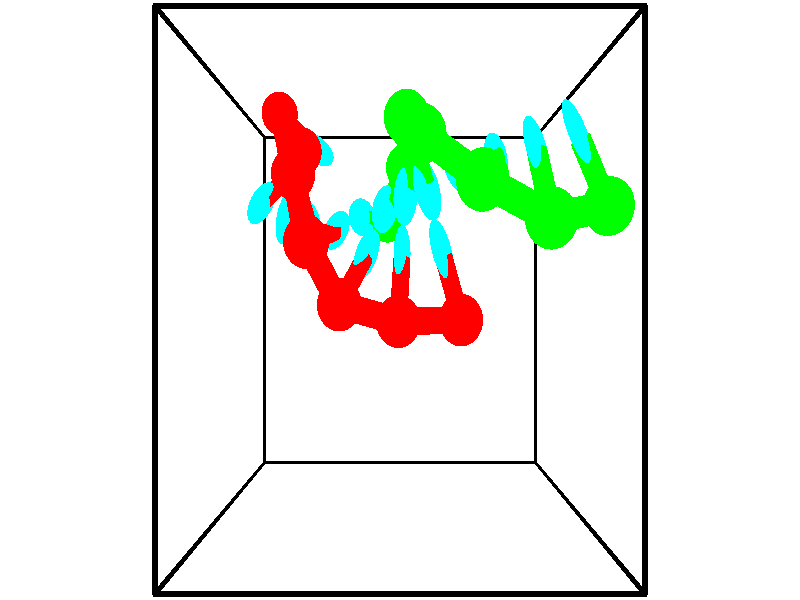 // switches for output
#declare DRAW_BASES = 1; // possible values are 0, 1; only relevant for DNA ribbons
#declare DRAW_BASES_TYPE = 3; // possible values are 1, 2, 3; only relevant for DNA ribbons
#declare DRAW_FOG = 0; // set to 1 to enable fog

#include "colors.inc"

#include "transforms.inc"
background { rgb <1, 1, 1>}

#default {
   normal{
       ripples 0.25
       frequency 0.20
       turbulence 0.2
       lambda 5
   }
	finish {
		phong 0.1
		phong_size 40.
	}
}

// original window dimensions: 1024x640


// camera settings

camera {
	sky <-0, 1, 0>
	up <-0, 1, 0>
	right 1.6 * <1, 0, 0>
	location <2.5, 2.5, 11.1562>
	look_at <2.5, 2.5, 2.5>
	direction <0, 0, -8.6562>
	angle 67.0682
}


# declare cpy_camera_pos = <2.5, 2.5, 11.1562>;
# if (DRAW_FOG = 1)
fog {
	fog_type 2
	up vnormalize(cpy_camera_pos)
	color rgbt<1,1,1,0.3>
	distance 1e-5
	fog_alt 3e-3
	fog_offset 4
}
# end


// LIGHTS

# declare lum = 6;
global_settings {
	ambient_light rgb lum * <0.05, 0.05, 0.05>
	max_trace_level 15
}# declare cpy_direct_light_amount = 0.25;
light_source
{	1000 * <-1, -1, 1>,
	rgb lum * cpy_direct_light_amount
	parallel
}

light_source
{	1000 * <1, 1, -1>,
	rgb lum * cpy_direct_light_amount
	parallel
}

// strand 0

// nucleotide -1

// particle -1
sphere {
	<0.805343, 4.688679, 2.645892> 0.250000
	pigment { color rgbt <1,0,0,0> }
	no_shadow
}
cylinder {
	<1.066669, 4.496277, 2.412033>,  <1.223465, 4.380836, 2.271718>, 0.100000
	pigment { color rgbt <1,0,0,0> }
	no_shadow
}
cylinder {
	<1.066669, 4.496277, 2.412033>,  <0.805343, 4.688679, 2.645892>, 0.100000
	pigment { color rgbt <1,0,0,0> }
	no_shadow
}

// particle -1
sphere {
	<1.066669, 4.496277, 2.412033> 0.100000
	pigment { color rgbt <1,0,0,0> }
	no_shadow
}
sphere {
	0, 1
	scale<0.080000,0.200000,0.300000>
	matrix <-0.094585, -0.818040, 0.567331,
		-0.751154, -0.315347, -0.579934,
		0.653315, -0.481006, -0.584647,
		1.262664, 4.351975, 2.236639>
	pigment { color rgbt <0,1,1,0> }
	no_shadow
}
cylinder {
	<1.017511, 3.934802, 2.928339>,  <0.805343, 4.688679, 2.645892>, 0.130000
	pigment { color rgbt <1,0,0,0> }
	no_shadow
}

// nucleotide -1

// particle -1
sphere {
	<1.017511, 3.934802, 2.928339> 0.250000
	pigment { color rgbt <1,0,0,0> }
	no_shadow
}
cylinder {
	<0.855419, 3.706291, 3.213837>,  <0.758164, 3.569185, 3.385136>, 0.100000
	pigment { color rgbt <1,0,0,0> }
	no_shadow
}
cylinder {
	<0.855419, 3.706291, 3.213837>,  <1.017511, 3.934802, 2.928339>, 0.100000
	pigment { color rgbt <1,0,0,0> }
	no_shadow
}

// particle -1
sphere {
	<0.855419, 3.706291, 3.213837> 0.100000
	pigment { color rgbt <1,0,0,0> }
	no_shadow
}
sphere {
	0, 1
	scale<0.080000,0.200000,0.300000>
	matrix <0.912088, -0.305856, 0.273033,
		0.062326, 0.761640, 0.644996,
		-0.405229, -0.571276, 0.713745,
		0.733850, 3.534908, 3.427960>
	pigment { color rgbt <0,1,1,0> }
	no_shadow
}
cylinder {
	<1.270616, 4.041765, 3.627183>,  <1.017511, 3.934802, 2.928339>, 0.130000
	pigment { color rgbt <1,0,0,0> }
	no_shadow
}

// nucleotide -1

// particle -1
sphere {
	<1.270616, 4.041765, 3.627183> 0.250000
	pigment { color rgbt <1,0,0,0> }
	no_shadow
}
cylinder {
	<1.162540, 3.660927, 3.569893>,  <1.097695, 3.432424, 3.535519>, 0.100000
	pigment { color rgbt <1,0,0,0> }
	no_shadow
}
cylinder {
	<1.162540, 3.660927, 3.569893>,  <1.270616, 4.041765, 3.627183>, 0.100000
	pigment { color rgbt <1,0,0,0> }
	no_shadow
}

// particle -1
sphere {
	<1.162540, 3.660927, 3.569893> 0.100000
	pigment { color rgbt <1,0,0,0> }
	no_shadow
}
sphere {
	0, 1
	scale<0.080000,0.200000,0.300000>
	matrix <0.865132, -0.305363, 0.397869,
		-0.422545, -0.016409, 0.906194,
		-0.270189, -0.952095, -0.143225,
		1.081484, 3.375299, 3.526925>
	pigment { color rgbt <0,1,1,0> }
	no_shadow
}
cylinder {
	<1.270791, 3.707097, 4.214669>,  <1.270616, 4.041765, 3.627183>, 0.130000
	pigment { color rgbt <1,0,0,0> }
	no_shadow
}

// nucleotide -1

// particle -1
sphere {
	<1.270791, 3.707097, 4.214669> 0.250000
	pigment { color rgbt <1,0,0,0> }
	no_shadow
}
cylinder {
	<1.334728, 3.445656, 3.918762>,  <1.373091, 3.288791, 3.741218>, 0.100000
	pigment { color rgbt <1,0,0,0> }
	no_shadow
}
cylinder {
	<1.334728, 3.445656, 3.918762>,  <1.270791, 3.707097, 4.214669>, 0.100000
	pigment { color rgbt <1,0,0,0> }
	no_shadow
}

// particle -1
sphere {
	<1.334728, 3.445656, 3.918762> 0.100000
	pigment { color rgbt <1,0,0,0> }
	no_shadow
}
sphere {
	0, 1
	scale<0.080000,0.200000,0.300000>
	matrix <0.894923, -0.220326, 0.388031,
		-0.416608, -0.724059, 0.549706,
		0.159843, -0.653602, -0.739767,
		1.382681, 3.249575, 3.696832>
	pigment { color rgbt <0,1,1,0> }
	no_shadow
}
cylinder {
	<1.468111, 3.034453, 4.515043>,  <1.270791, 3.707097, 4.214669>, 0.130000
	pigment { color rgbt <1,0,0,0> }
	no_shadow
}

// nucleotide -1

// particle -1
sphere {
	<1.468111, 3.034453, 4.515043> 0.250000
	pigment { color rgbt <1,0,0,0> }
	no_shadow
}
cylinder {
	<1.620365, 3.128593, 4.157333>,  <1.711718, 3.185078, 3.942708>, 0.100000
	pigment { color rgbt <1,0,0,0> }
	no_shadow
}
cylinder {
	<1.620365, 3.128593, 4.157333>,  <1.468111, 3.034453, 4.515043>, 0.100000
	pigment { color rgbt <1,0,0,0> }
	no_shadow
}

// particle -1
sphere {
	<1.620365, 3.128593, 4.157333> 0.100000
	pigment { color rgbt <1,0,0,0> }
	no_shadow
}
sphere {
	0, 1
	scale<0.080000,0.200000,0.300000>
	matrix <0.892601, -0.346191, 0.288815,
		-0.241616, -0.908164, -0.341848,
		0.380636, 0.235352, -0.894274,
		1.734556, 3.199199, 3.889051>
	pigment { color rgbt <0,1,1,0> }
	no_shadow
}
cylinder {
	<1.817985, 2.455695, 4.369899>,  <1.468111, 3.034453, 4.515043>, 0.130000
	pigment { color rgbt <1,0,0,0> }
	no_shadow
}

// nucleotide -1

// particle -1
sphere {
	<1.817985, 2.455695, 4.369899> 0.250000
	pigment { color rgbt <1,0,0,0> }
	no_shadow
}
cylinder {
	<1.981812, 2.742012, 4.143661>,  <2.080107, 2.913802, 4.007919>, 0.100000
	pigment { color rgbt <1,0,0,0> }
	no_shadow
}
cylinder {
	<1.981812, 2.742012, 4.143661>,  <1.817985, 2.455695, 4.369899>, 0.100000
	pigment { color rgbt <1,0,0,0> }
	no_shadow
}

// particle -1
sphere {
	<1.981812, 2.742012, 4.143661> 0.100000
	pigment { color rgbt <1,0,0,0> }
	no_shadow
}
sphere {
	0, 1
	scale<0.080000,0.200000,0.300000>
	matrix <0.887411, -0.168819, 0.428954,
		0.211560, -0.677598, -0.704346,
		0.409565, 0.715794, -0.565593,
		2.104681, 2.956750, 3.973984>
	pigment { color rgbt <0,1,1,0> }
	no_shadow
}
cylinder {
	<2.480042, 2.298395, 4.349121>,  <1.817985, 2.455695, 4.369899>, 0.130000
	pigment { color rgbt <1,0,0,0> }
	no_shadow
}

// nucleotide -1

// particle -1
sphere {
	<2.480042, 2.298395, 4.349121> 0.250000
	pigment { color rgbt <1,0,0,0> }
	no_shadow
}
cylinder {
	<2.506374, 2.669777, 4.202896>,  <2.522174, 2.892606, 4.115161>, 0.100000
	pigment { color rgbt <1,0,0,0> }
	no_shadow
}
cylinder {
	<2.506374, 2.669777, 4.202896>,  <2.480042, 2.298395, 4.349121>, 0.100000
	pigment { color rgbt <1,0,0,0> }
	no_shadow
}

// particle -1
sphere {
	<2.506374, 2.669777, 4.202896> 0.100000
	pigment { color rgbt <1,0,0,0> }
	no_shadow
}
sphere {
	0, 1
	scale<0.080000,0.200000,0.300000>
	matrix <0.952022, 0.051288, 0.301702,
		0.298866, -0.367885, -0.880534,
		0.065831, 0.928456, -0.365563,
		2.526124, 2.948314, 4.093227>
	pigment { color rgbt <0,1,1,0> }
	no_shadow
}
cylinder {
	<3.194405, 2.310033, 4.277125>,  <2.480042, 2.298395, 4.349121>, 0.130000
	pigment { color rgbt <1,0,0,0> }
	no_shadow
}

// nucleotide -1

// particle -1
sphere {
	<3.194405, 2.310033, 4.277125> 0.250000
	pigment { color rgbt <1,0,0,0> }
	no_shadow
}
cylinder {
	<3.066639, 2.687355, 4.313232>,  <2.989979, 2.913748, 4.334897>, 0.100000
	pigment { color rgbt <1,0,0,0> }
	no_shadow
}
cylinder {
	<3.066639, 2.687355, 4.313232>,  <3.194405, 2.310033, 4.277125>, 0.100000
	pigment { color rgbt <1,0,0,0> }
	no_shadow
}

// particle -1
sphere {
	<3.066639, 2.687355, 4.313232> 0.100000
	pigment { color rgbt <1,0,0,0> }
	no_shadow
}
sphere {
	0, 1
	scale<0.080000,0.200000,0.300000>
	matrix <0.844810, 0.240317, 0.478062,
		0.429266, 0.228960, -0.873675,
		-0.319416, 0.943305, 0.090268,
		2.970814, 2.970347, 4.340313>
	pigment { color rgbt <0,1,1,0> }
	no_shadow
}
// strand 1

// nucleotide -1

// particle -1
sphere {
	<4.604843, 3.289717, 5.058141> 0.250000
	pigment { color rgbt <0,1,0,0> }
	no_shadow
}
cylinder {
	<4.404158, 3.626358, 5.138130>,  <4.283747, 3.828343, 5.186123>, 0.100000
	pigment { color rgbt <0,1,0,0> }
	no_shadow
}
cylinder {
	<4.404158, 3.626358, 5.138130>,  <4.604843, 3.289717, 5.058141>, 0.100000
	pigment { color rgbt <0,1,0,0> }
	no_shadow
}

// particle -1
sphere {
	<4.404158, 3.626358, 5.138130> 0.100000
	pigment { color rgbt <0,1,0,0> }
	no_shadow
}
sphere {
	0, 1
	scale<0.080000,0.200000,0.300000>
	matrix <-0.801526, -0.365345, -0.473370,
		-0.325328, -0.397783, 0.857864,
		-0.501715, 0.841600, 0.199977,
		4.253644, 3.878839, 5.198122>
	pigment { color rgbt <0,1,1,0> }
	no_shadow
}
cylinder {
	<3.951317, 3.153034, 5.379264>,  <4.604843, 3.289717, 5.058141>, 0.130000
	pigment { color rgbt <0,1,0,0> }
	no_shadow
}

// nucleotide -1

// particle -1
sphere {
	<3.951317, 3.153034, 5.379264> 0.250000
	pigment { color rgbt <0,1,0,0> }
	no_shadow
}
cylinder {
	<3.903439, 3.514084, 5.213882>,  <3.874711, 3.730713, 5.114654>, 0.100000
	pigment { color rgbt <0,1,0,0> }
	no_shadow
}
cylinder {
	<3.903439, 3.514084, 5.213882>,  <3.951317, 3.153034, 5.379264>, 0.100000
	pigment { color rgbt <0,1,0,0> }
	no_shadow
}

// particle -1
sphere {
	<3.903439, 3.514084, 5.213882> 0.100000
	pigment { color rgbt <0,1,0,0> }
	no_shadow
}
sphere {
	0, 1
	scale<0.080000,0.200000,0.300000>
	matrix <-0.771490, -0.346679, -0.533495,
		-0.624880, 0.255118, 0.737862,
		-0.119697, 0.902623, -0.413454,
		3.867529, 3.784871, 5.089847>
	pigment { color rgbt <0,1,1,0> }
	no_shadow
}
cylinder {
	<3.280608, 3.446887, 5.455059>,  <3.951317, 3.153034, 5.379264>, 0.130000
	pigment { color rgbt <0,1,0,0> }
	no_shadow
}

// nucleotide -1

// particle -1
sphere {
	<3.280608, 3.446887, 5.455059> 0.250000
	pigment { color rgbt <0,1,0,0> }
	no_shadow
}
cylinder {
	<3.407150, 3.622452, 5.118660>,  <3.483076, 3.727790, 4.916821>, 0.100000
	pigment { color rgbt <0,1,0,0> }
	no_shadow
}
cylinder {
	<3.407150, 3.622452, 5.118660>,  <3.280608, 3.446887, 5.455059>, 0.100000
	pigment { color rgbt <0,1,0,0> }
	no_shadow
}

// particle -1
sphere {
	<3.407150, 3.622452, 5.118660> 0.100000
	pigment { color rgbt <0,1,0,0> }
	no_shadow
}
sphere {
	0, 1
	scale<0.080000,0.200000,0.300000>
	matrix <-0.831231, -0.298952, -0.468704,
		-0.457137, 0.847340, 0.270260,
		0.316357, 0.438911, -0.840997,
		3.502057, 3.754125, 4.866361>
	pigment { color rgbt <0,1,1,0> }
	no_shadow
}
cylinder {
	<2.714232, 3.885260, 5.122104>,  <3.280608, 3.446887, 5.455059>, 0.130000
	pigment { color rgbt <0,1,0,0> }
	no_shadow
}

// nucleotide -1

// particle -1
sphere {
	<2.714232, 3.885260, 5.122104> 0.250000
	pigment { color rgbt <0,1,0,0> }
	no_shadow
}
cylinder {
	<2.962742, 3.763702, 4.833199>,  <3.111848, 3.690768, 4.659855>, 0.100000
	pigment { color rgbt <0,1,0,0> }
	no_shadow
}
cylinder {
	<2.962742, 3.763702, 4.833199>,  <2.714232, 3.885260, 5.122104>, 0.100000
	pigment { color rgbt <0,1,0,0> }
	no_shadow
}

// particle -1
sphere {
	<2.962742, 3.763702, 4.833199> 0.100000
	pigment { color rgbt <0,1,0,0> }
	no_shadow
}
sphere {
	0, 1
	scale<0.080000,0.200000,0.300000>
	matrix <-0.773716, -0.092025, -0.626813,
		0.124019, 0.948251, -0.292301,
		0.621275, -0.303895, -0.722264,
		3.149124, 3.672534, 4.616519>
	pigment { color rgbt <0,1,1,0> }
	no_shadow
}
cylinder {
	<2.572197, 4.168774, 4.541924>,  <2.714232, 3.885260, 5.122104>, 0.130000
	pigment { color rgbt <0,1,0,0> }
	no_shadow
}

// nucleotide -1

// particle -1
sphere {
	<2.572197, 4.168774, 4.541924> 0.250000
	pigment { color rgbt <0,1,0,0> }
	no_shadow
}
cylinder {
	<2.706373, 3.805313, 4.442459>,  <2.786879, 3.587237, 4.382780>, 0.100000
	pigment { color rgbt <0,1,0,0> }
	no_shadow
}
cylinder {
	<2.706373, 3.805313, 4.442459>,  <2.572197, 4.168774, 4.541924>, 0.100000
	pigment { color rgbt <0,1,0,0> }
	no_shadow
}

// particle -1
sphere {
	<2.706373, 3.805313, 4.442459> 0.100000
	pigment { color rgbt <0,1,0,0> }
	no_shadow
}
sphere {
	0, 1
	scale<0.080000,0.200000,0.300000>
	matrix <-0.735088, -0.087381, -0.672317,
		0.589173, 0.408310, -0.697250,
		0.335440, -0.908651, -0.248662,
		2.807005, 3.532718, 4.367861>
	pigment { color rgbt <0,1,1,0> }
	no_shadow
}
cylinder {
	<2.659868, 4.211800, 3.889113>,  <2.572197, 4.168774, 4.541924>, 0.130000
	pigment { color rgbt <0,1,0,0> }
	no_shadow
}

// nucleotide -1

// particle -1
sphere {
	<2.659868, 4.211800, 3.889113> 0.250000
	pigment { color rgbt <0,1,0,0> }
	no_shadow
}
cylinder {
	<2.606768, 3.820145, 3.950645>,  <2.574907, 3.585151, 3.987565>, 0.100000
	pigment { color rgbt <0,1,0,0> }
	no_shadow
}
cylinder {
	<2.606768, 3.820145, 3.950645>,  <2.659868, 4.211800, 3.889113>, 0.100000
	pigment { color rgbt <0,1,0,0> }
	no_shadow
}

// particle -1
sphere {
	<2.606768, 3.820145, 3.950645> 0.100000
	pigment { color rgbt <0,1,0,0> }
	no_shadow
}
sphere {
	0, 1
	scale<0.080000,0.200000,0.300000>
	matrix <-0.778469, 0.006937, -0.627645,
		0.613485, -0.203073, -0.763150,
		-0.132751, -0.979139, 0.153830,
		2.566942, 3.526403, 3.996794>
	pigment { color rgbt <0,1,1,0> }
	no_shadow
}
cylinder {
	<2.566233, 3.950626, 3.238287>,  <2.659868, 4.211800, 3.889113>, 0.130000
	pigment { color rgbt <0,1,0,0> }
	no_shadow
}

// nucleotide -1

// particle -1
sphere {
	<2.566233, 3.950626, 3.238287> 0.250000
	pigment { color rgbt <0,1,0,0> }
	no_shadow
}
cylinder {
	<2.422243, 3.660889, 3.473488>,  <2.335849, 3.487046, 3.614609>, 0.100000
	pigment { color rgbt <0,1,0,0> }
	no_shadow
}
cylinder {
	<2.422243, 3.660889, 3.473488>,  <2.566233, 3.950626, 3.238287>, 0.100000
	pigment { color rgbt <0,1,0,0> }
	no_shadow
}

// particle -1
sphere {
	<2.422243, 3.660889, 3.473488> 0.100000
	pigment { color rgbt <0,1,0,0> }
	no_shadow
}
sphere {
	0, 1
	scale<0.080000,0.200000,0.300000>
	matrix <-0.815129, -0.062414, -0.575907,
		0.453854, -0.686609, -0.567965,
		-0.359974, -0.724342, 0.588002,
		2.314251, 3.443586, 3.649889>
	pigment { color rgbt <0,1,1,0> }
	no_shadow
}
cylinder {
	<2.324157, 3.416500, 2.753947>,  <2.566233, 3.950626, 3.238287>, 0.130000
	pigment { color rgbt <0,1,0,0> }
	no_shadow
}

// nucleotide -1

// particle -1
sphere {
	<2.324157, 3.416500, 2.753947> 0.250000
	pigment { color rgbt <0,1,0,0> }
	no_shadow
}
cylinder {
	<2.145559, 3.400665, 3.111511>,  <2.038400, 3.391165, 3.326050>, 0.100000
	pigment { color rgbt <0,1,0,0> }
	no_shadow
}
cylinder {
	<2.145559, 3.400665, 3.111511>,  <2.324157, 3.416500, 2.753947>, 0.100000
	pigment { color rgbt <0,1,0,0> }
	no_shadow
}

// particle -1
sphere {
	<2.145559, 3.400665, 3.111511> 0.100000
	pigment { color rgbt <0,1,0,0> }
	no_shadow
}
sphere {
	0, 1
	scale<0.080000,0.200000,0.300000>
	matrix <-0.894513, -0.004930, -0.447014,
		0.022115, -0.999203, -0.033235,
		-0.446494, -0.039615, 0.893909,
		2.011611, 3.388789, 3.379684>
	pigment { color rgbt <0,1,1,0> }
	no_shadow
}
// box output
cylinder {
	<0.000000, 0.000000, 0.000000>,  <5.000000, 0.000000, 0.000000>, 0.025000
	pigment { color rgbt <0,0,0,0> }
	no_shadow
}
cylinder {
	<0.000000, 0.000000, 0.000000>,  <0.000000, 5.000000, 0.000000>, 0.025000
	pigment { color rgbt <0,0,0,0> }
	no_shadow
}
cylinder {
	<0.000000, 0.000000, 0.000000>,  <0.000000, 0.000000, 5.000000>, 0.025000
	pigment { color rgbt <0,0,0,0> }
	no_shadow
}
cylinder {
	<5.000000, 5.000000, 5.000000>,  <0.000000, 5.000000, 5.000000>, 0.025000
	pigment { color rgbt <0,0,0,0> }
	no_shadow
}
cylinder {
	<5.000000, 5.000000, 5.000000>,  <5.000000, 0.000000, 5.000000>, 0.025000
	pigment { color rgbt <0,0,0,0> }
	no_shadow
}
cylinder {
	<5.000000, 5.000000, 5.000000>,  <5.000000, 5.000000, 0.000000>, 0.025000
	pigment { color rgbt <0,0,0,0> }
	no_shadow
}
cylinder {
	<0.000000, 0.000000, 5.000000>,  <0.000000, 5.000000, 5.000000>, 0.025000
	pigment { color rgbt <0,0,0,0> }
	no_shadow
}
cylinder {
	<0.000000, 0.000000, 5.000000>,  <5.000000, 0.000000, 5.000000>, 0.025000
	pigment { color rgbt <0,0,0,0> }
	no_shadow
}
cylinder {
	<5.000000, 5.000000, 0.000000>,  <0.000000, 5.000000, 0.000000>, 0.025000
	pigment { color rgbt <0,0,0,0> }
	no_shadow
}
cylinder {
	<5.000000, 5.000000, 0.000000>,  <5.000000, 0.000000, 0.000000>, 0.025000
	pigment { color rgbt <0,0,0,0> }
	no_shadow
}
cylinder {
	<5.000000, 0.000000, 5.000000>,  <5.000000, 0.000000, 0.000000>, 0.025000
	pigment { color rgbt <0,0,0,0> }
	no_shadow
}
cylinder {
	<0.000000, 5.000000, 0.000000>,  <0.000000, 5.000000, 5.000000>, 0.025000
	pigment { color rgbt <0,0,0,0> }
	no_shadow
}
// end of box output
